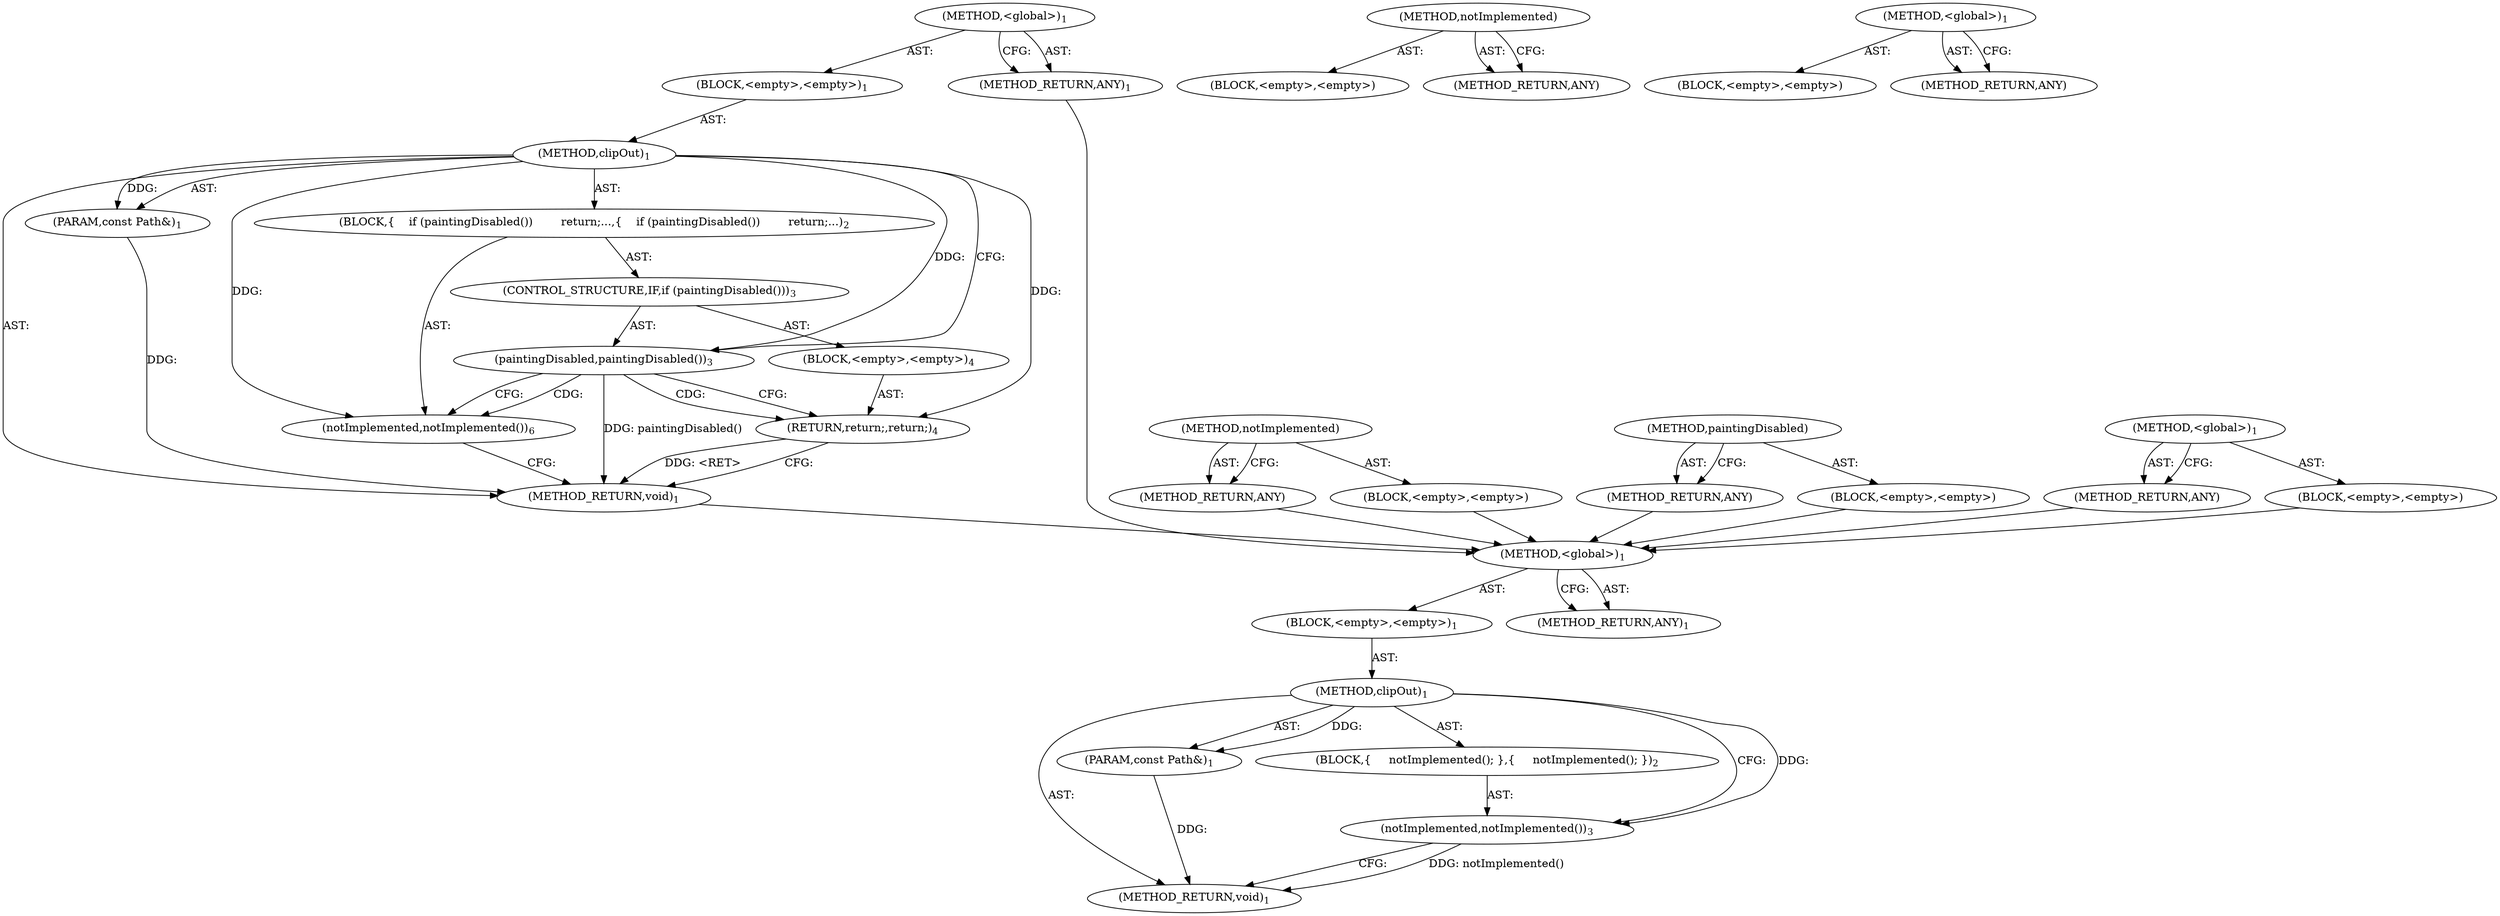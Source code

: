 digraph "&lt;global&gt;" {
vulnerable_6 [label=<(METHOD,&lt;global&gt;)<SUB>1</SUB>>];
vulnerable_7 [label=<(BLOCK,&lt;empty&gt;,&lt;empty&gt;)<SUB>1</SUB>>];
vulnerable_8 [label=<(METHOD,clipOut)<SUB>1</SUB>>];
vulnerable_9 [label=<(PARAM,const Path&amp;)<SUB>1</SUB>>];
vulnerable_10 [label=<(BLOCK,{
     notImplemented();
 },{
     notImplemented();
 })<SUB>2</SUB>>];
vulnerable_11 [label=<(notImplemented,notImplemented())<SUB>3</SUB>>];
vulnerable_12 [label=<(METHOD_RETURN,void)<SUB>1</SUB>>];
vulnerable_14 [label=<(METHOD_RETURN,ANY)<SUB>1</SUB>>];
vulnerable_29 [label=<(METHOD,notImplemented)>];
vulnerable_30 [label=<(BLOCK,&lt;empty&gt;,&lt;empty&gt;)>];
vulnerable_31 [label=<(METHOD_RETURN,ANY)>];
vulnerable_23 [label=<(METHOD,&lt;global&gt;)<SUB>1</SUB>>];
vulnerable_24 [label=<(BLOCK,&lt;empty&gt;,&lt;empty&gt;)>];
vulnerable_25 [label=<(METHOD_RETURN,ANY)>];
fixed_6 [label=<(METHOD,&lt;global&gt;)<SUB>1</SUB>>];
fixed_7 [label=<(BLOCK,&lt;empty&gt;,&lt;empty&gt;)<SUB>1</SUB>>];
fixed_8 [label=<(METHOD,clipOut)<SUB>1</SUB>>];
fixed_9 [label=<(PARAM,const Path&amp;)<SUB>1</SUB>>];
fixed_10 [label=<(BLOCK,{
    if (paintingDisabled())
        return;

...,{
    if (paintingDisabled())
        return;

...)<SUB>2</SUB>>];
fixed_11 [label=<(CONTROL_STRUCTURE,IF,if (paintingDisabled()))<SUB>3</SUB>>];
fixed_12 [label=<(paintingDisabled,paintingDisabled())<SUB>3</SUB>>];
fixed_13 [label=<(BLOCK,&lt;empty&gt;,&lt;empty&gt;)<SUB>4</SUB>>];
fixed_14 [label=<(RETURN,return;,return;)<SUB>4</SUB>>];
fixed_15 [label=<(notImplemented,notImplemented())<SUB>6</SUB>>];
fixed_16 [label=<(METHOD_RETURN,void)<SUB>1</SUB>>];
fixed_18 [label=<(METHOD_RETURN,ANY)<SUB>1</SUB>>];
fixed_36 [label=<(METHOD,notImplemented)>];
fixed_37 [label=<(BLOCK,&lt;empty&gt;,&lt;empty&gt;)>];
fixed_38 [label=<(METHOD_RETURN,ANY)>];
fixed_33 [label=<(METHOD,paintingDisabled)>];
fixed_34 [label=<(BLOCK,&lt;empty&gt;,&lt;empty&gt;)>];
fixed_35 [label=<(METHOD_RETURN,ANY)>];
fixed_27 [label=<(METHOD,&lt;global&gt;)<SUB>1</SUB>>];
fixed_28 [label=<(BLOCK,&lt;empty&gt;,&lt;empty&gt;)>];
fixed_29 [label=<(METHOD_RETURN,ANY)>];
vulnerable_6 -> vulnerable_7  [key=0, label="AST: "];
vulnerable_6 -> vulnerable_14  [key=0, label="AST: "];
vulnerable_6 -> vulnerable_14  [key=1, label="CFG: "];
vulnerable_7 -> vulnerable_8  [key=0, label="AST: "];
vulnerable_8 -> vulnerable_9  [key=0, label="AST: "];
vulnerable_8 -> vulnerable_9  [key=1, label="DDG: "];
vulnerable_8 -> vulnerable_10  [key=0, label="AST: "];
vulnerable_8 -> vulnerable_12  [key=0, label="AST: "];
vulnerable_8 -> vulnerable_11  [key=0, label="CFG: "];
vulnerable_8 -> vulnerable_11  [key=1, label="DDG: "];
vulnerable_9 -> vulnerable_12  [key=0, label="DDG: "];
vulnerable_10 -> vulnerable_11  [key=0, label="AST: "];
vulnerable_11 -> vulnerable_12  [key=0, label="CFG: "];
vulnerable_11 -> vulnerable_12  [key=1, label="DDG: notImplemented()"];
vulnerable_29 -> vulnerable_30  [key=0, label="AST: "];
vulnerable_29 -> vulnerable_31  [key=0, label="AST: "];
vulnerable_29 -> vulnerable_31  [key=1, label="CFG: "];
vulnerable_23 -> vulnerable_24  [key=0, label="AST: "];
vulnerable_23 -> vulnerable_25  [key=0, label="AST: "];
vulnerable_23 -> vulnerable_25  [key=1, label="CFG: "];
fixed_6 -> fixed_7  [key=0, label="AST: "];
fixed_6 -> fixed_18  [key=0, label="AST: "];
fixed_6 -> fixed_18  [key=1, label="CFG: "];
fixed_7 -> fixed_8  [key=0, label="AST: "];
fixed_8 -> fixed_9  [key=0, label="AST: "];
fixed_8 -> fixed_9  [key=1, label="DDG: "];
fixed_8 -> fixed_10  [key=0, label="AST: "];
fixed_8 -> fixed_16  [key=0, label="AST: "];
fixed_8 -> fixed_12  [key=0, label="CFG: "];
fixed_8 -> fixed_12  [key=1, label="DDG: "];
fixed_8 -> fixed_15  [key=0, label="DDG: "];
fixed_8 -> fixed_14  [key=0, label="DDG: "];
fixed_9 -> fixed_16  [key=0, label="DDG: "];
fixed_10 -> fixed_11  [key=0, label="AST: "];
fixed_10 -> fixed_15  [key=0, label="AST: "];
fixed_11 -> fixed_12  [key=0, label="AST: "];
fixed_11 -> fixed_13  [key=0, label="AST: "];
fixed_12 -> fixed_14  [key=0, label="CFG: "];
fixed_12 -> fixed_14  [key=1, label="CDG: "];
fixed_12 -> fixed_15  [key=0, label="CFG: "];
fixed_12 -> fixed_15  [key=1, label="CDG: "];
fixed_12 -> fixed_16  [key=0, label="DDG: paintingDisabled()"];
fixed_13 -> fixed_14  [key=0, label="AST: "];
fixed_14 -> fixed_16  [key=0, label="CFG: "];
fixed_14 -> fixed_16  [key=1, label="DDG: &lt;RET&gt;"];
fixed_15 -> fixed_16  [key=0, label="CFG: "];
fixed_16 -> vulnerable_6  [key=0];
fixed_18 -> vulnerable_6  [key=0];
fixed_36 -> fixed_37  [key=0, label="AST: "];
fixed_36 -> fixed_38  [key=0, label="AST: "];
fixed_36 -> fixed_38  [key=1, label="CFG: "];
fixed_37 -> vulnerable_6  [key=0];
fixed_38 -> vulnerable_6  [key=0];
fixed_33 -> fixed_34  [key=0, label="AST: "];
fixed_33 -> fixed_35  [key=0, label="AST: "];
fixed_33 -> fixed_35  [key=1, label="CFG: "];
fixed_34 -> vulnerable_6  [key=0];
fixed_35 -> vulnerable_6  [key=0];
fixed_27 -> fixed_28  [key=0, label="AST: "];
fixed_27 -> fixed_29  [key=0, label="AST: "];
fixed_27 -> fixed_29  [key=1, label="CFG: "];
fixed_28 -> vulnerable_6  [key=0];
fixed_29 -> vulnerable_6  [key=0];
}
